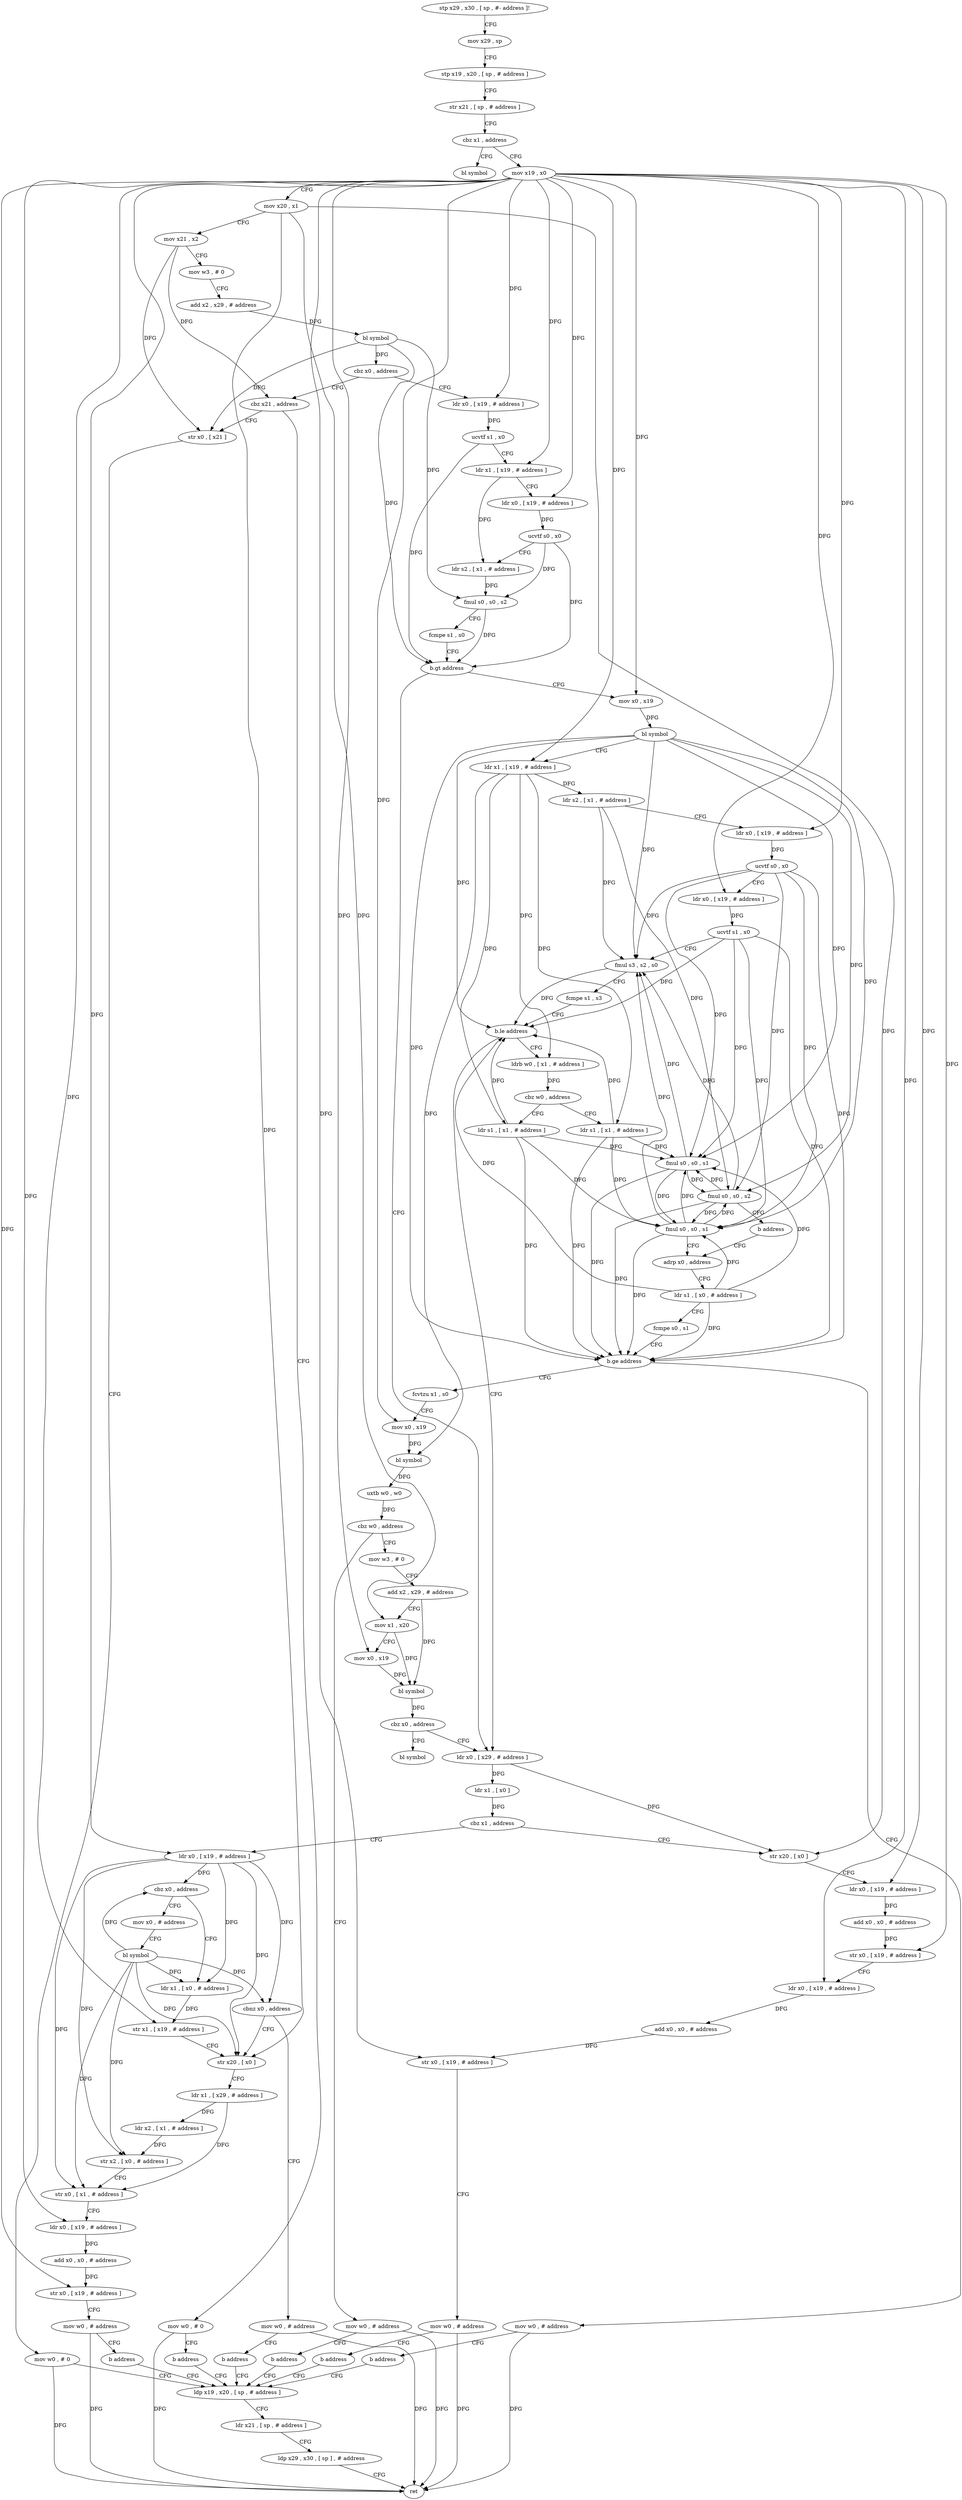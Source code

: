 digraph "func" {
"4283652" [label = "stp x29 , x30 , [ sp , #- address ]!" ]
"4283656" [label = "mov x29 , sp" ]
"4283660" [label = "stp x19 , x20 , [ sp , # address ]" ]
"4283664" [label = "str x21 , [ sp , # address ]" ]
"4283668" [label = "cbz x1 , address" ]
"4283728" [label = "bl symbol" ]
"4283672" [label = "mov x19 , x0" ]
"4283676" [label = "mov x20 , x1" ]
"4283680" [label = "mov x21 , x2" ]
"4283684" [label = "mov w3 , # 0" ]
"4283688" [label = "add x2 , x29 , # address" ]
"4283692" [label = "bl symbol" ]
"4283696" [label = "cbz x0 , address" ]
"4283732" [label = "ldr x0 , [ x19 , # address ]" ]
"4283700" [label = "cbz x21 , address" ]
"4283736" [label = "ucvtf s1 , x0" ]
"4283740" [label = "ldr x1 , [ x19 , # address ]" ]
"4283744" [label = "ldr x0 , [ x19 , # address ]" ]
"4283748" [label = "ucvtf s0 , x0" ]
"4283752" [label = "ldr s2 , [ x1 , # address ]" ]
"4283756" [label = "fmul s0 , s0 , s2" ]
"4283760" [label = "fcmpe s1 , s0" ]
"4283764" [label = "b.gt address" ]
"4283836" [label = "mov x0 , x19" ]
"4283768" [label = "ldr x0 , [ x29 , # address ]" ]
"4284032" [label = "mov w0 , # 0" ]
"4283704" [label = "str x0 , [ x21 ]" ]
"4283840" [label = "bl symbol" ]
"4283844" [label = "ldr x1 , [ x19 , # address ]" ]
"4283848" [label = "ldr s2 , [ x1 , # address ]" ]
"4283852" [label = "ldr x0 , [ x19 , # address ]" ]
"4283856" [label = "ucvtf s0 , x0" ]
"4283860" [label = "ldr x0 , [ x19 , # address ]" ]
"4283864" [label = "ucvtf s1 , x0" ]
"4283868" [label = "fmul s3 , s2 , s0" ]
"4283872" [label = "fcmpe s1 , s3" ]
"4283876" [label = "b.le address" ]
"4283880" [label = "ldrb w0 , [ x1 , # address ]" ]
"4283772" [label = "ldr x1 , [ x0 ]" ]
"4283776" [label = "cbz x1 , address" ]
"4283996" [label = "str x20 , [ x0 ]" ]
"4283780" [label = "ldr x0 , [ x19 , # address ]" ]
"4284036" [label = "b address" ]
"4283712" [label = "ldp x19 , x20 , [ sp , # address ]" ]
"4283708" [label = "mov w0 , # 0" ]
"4283884" [label = "cbz w0 , address" ]
"4283960" [label = "ldr s1 , [ x1 , # address ]" ]
"4283888" [label = "ldr s1 , [ x1 , # address ]" ]
"4284000" [label = "ldr x0 , [ x19 , # address ]" ]
"4284004" [label = "add x0 , x0 , # address" ]
"4284008" [label = "str x0 , [ x19 , # address ]" ]
"4284012" [label = "ldr x0 , [ x19 , # address ]" ]
"4284016" [label = "add x0 , x0 , # address" ]
"4284020" [label = "str x0 , [ x19 , # address ]" ]
"4284024" [label = "mov w0 , # address" ]
"4284028" [label = "b address" ]
"4283784" [label = "cbz x0 , address" ]
"4283976" [label = "mov x0 , # address" ]
"4283788" [label = "ldr x1 , [ x0 , # address ]" ]
"4283716" [label = "ldr x21 , [ sp , # address ]" ]
"4283720" [label = "ldp x29 , x30 , [ sp ] , # address" ]
"4283724" [label = "ret" ]
"4283964" [label = "fmul s0 , s0 , s1" ]
"4283968" [label = "fmul s0 , s0 , s2" ]
"4283972" [label = "b address" ]
"4283896" [label = "adrp x0 , address" ]
"4283892" [label = "fmul s0 , s0 , s1" ]
"4283980" [label = "bl symbol" ]
"4283984" [label = "cbnz x0 , address" ]
"4283796" [label = "str x20 , [ x0 ]" ]
"4283988" [label = "mov w0 , # address" ]
"4283792" [label = "str x1 , [ x19 , # address ]" ]
"4283900" [label = "ldr s1 , [ x0 , # address ]" ]
"4283904" [label = "fcmpe s0 , s1" ]
"4283908" [label = "b.ge address" ]
"4284040" [label = "mov w0 , # address" ]
"4283912" [label = "fcvtzu x1 , s0" ]
"4284044" [label = "b address" ]
"4283916" [label = "mov x0 , x19" ]
"4283920" [label = "bl symbol" ]
"4283924" [label = "uxtb w0 , w0" ]
"4283928" [label = "cbz w0 , address" ]
"4284048" [label = "mov w0 , # address" ]
"4283932" [label = "mov w3 , # 0" ]
"4283800" [label = "ldr x1 , [ x29 , # address ]" ]
"4283804" [label = "ldr x2 , [ x1 , # address ]" ]
"4283808" [label = "str x2 , [ x0 , # address ]" ]
"4283812" [label = "str x0 , [ x1 , # address ]" ]
"4283816" [label = "ldr x0 , [ x19 , # address ]" ]
"4283820" [label = "add x0 , x0 , # address" ]
"4283824" [label = "str x0 , [ x19 , # address ]" ]
"4283828" [label = "mov w0 , # address" ]
"4283832" [label = "b address" ]
"4283992" [label = "b address" ]
"4284052" [label = "b address" ]
"4283936" [label = "add x2 , x29 , # address" ]
"4283940" [label = "mov x1 , x20" ]
"4283944" [label = "mov x0 , x19" ]
"4283948" [label = "bl symbol" ]
"4283952" [label = "cbz x0 , address" ]
"4283956" [label = "bl symbol" ]
"4283652" -> "4283656" [ label = "CFG" ]
"4283656" -> "4283660" [ label = "CFG" ]
"4283660" -> "4283664" [ label = "CFG" ]
"4283664" -> "4283668" [ label = "CFG" ]
"4283668" -> "4283728" [ label = "CFG" ]
"4283668" -> "4283672" [ label = "CFG" ]
"4283672" -> "4283676" [ label = "CFG" ]
"4283672" -> "4283732" [ label = "DFG" ]
"4283672" -> "4283740" [ label = "DFG" ]
"4283672" -> "4283744" [ label = "DFG" ]
"4283672" -> "4283836" [ label = "DFG" ]
"4283672" -> "4283844" [ label = "DFG" ]
"4283672" -> "4283852" [ label = "DFG" ]
"4283672" -> "4283860" [ label = "DFG" ]
"4283672" -> "4284000" [ label = "DFG" ]
"4283672" -> "4284008" [ label = "DFG" ]
"4283672" -> "4284012" [ label = "DFG" ]
"4283672" -> "4284020" [ label = "DFG" ]
"4283672" -> "4283780" [ label = "DFG" ]
"4283672" -> "4283792" [ label = "DFG" ]
"4283672" -> "4283816" [ label = "DFG" ]
"4283672" -> "4283824" [ label = "DFG" ]
"4283672" -> "4283916" [ label = "DFG" ]
"4283672" -> "4283944" [ label = "DFG" ]
"4283676" -> "4283680" [ label = "CFG" ]
"4283676" -> "4283996" [ label = "DFG" ]
"4283676" -> "4283796" [ label = "DFG" ]
"4283676" -> "4283940" [ label = "DFG" ]
"4283680" -> "4283684" [ label = "CFG" ]
"4283680" -> "4283700" [ label = "DFG" ]
"4283680" -> "4283704" [ label = "DFG" ]
"4283684" -> "4283688" [ label = "CFG" ]
"4283688" -> "4283692" [ label = "DFG" ]
"4283692" -> "4283696" [ label = "DFG" ]
"4283692" -> "4283704" [ label = "DFG" ]
"4283692" -> "4283756" [ label = "DFG" ]
"4283692" -> "4283764" [ label = "DFG" ]
"4283696" -> "4283732" [ label = "CFG" ]
"4283696" -> "4283700" [ label = "CFG" ]
"4283732" -> "4283736" [ label = "DFG" ]
"4283700" -> "4284032" [ label = "CFG" ]
"4283700" -> "4283704" [ label = "CFG" ]
"4283736" -> "4283740" [ label = "CFG" ]
"4283736" -> "4283764" [ label = "DFG" ]
"4283740" -> "4283744" [ label = "CFG" ]
"4283740" -> "4283752" [ label = "DFG" ]
"4283744" -> "4283748" [ label = "DFG" ]
"4283748" -> "4283752" [ label = "CFG" ]
"4283748" -> "4283756" [ label = "DFG" ]
"4283748" -> "4283764" [ label = "DFG" ]
"4283752" -> "4283756" [ label = "DFG" ]
"4283756" -> "4283760" [ label = "CFG" ]
"4283756" -> "4283764" [ label = "DFG" ]
"4283760" -> "4283764" [ label = "CFG" ]
"4283764" -> "4283836" [ label = "CFG" ]
"4283764" -> "4283768" [ label = "CFG" ]
"4283836" -> "4283840" [ label = "DFG" ]
"4283768" -> "4283772" [ label = "DFG" ]
"4283768" -> "4283996" [ label = "DFG" ]
"4284032" -> "4284036" [ label = "CFG" ]
"4284032" -> "4283724" [ label = "DFG" ]
"4283704" -> "4283708" [ label = "CFG" ]
"4283840" -> "4283844" [ label = "CFG" ]
"4283840" -> "4283868" [ label = "DFG" ]
"4283840" -> "4283964" [ label = "DFG" ]
"4283840" -> "4283968" [ label = "DFG" ]
"4283840" -> "4283892" [ label = "DFG" ]
"4283840" -> "4283908" [ label = "DFG" ]
"4283840" -> "4283876" [ label = "DFG" ]
"4283844" -> "4283848" [ label = "DFG" ]
"4283844" -> "4283880" [ label = "DFG" ]
"4283844" -> "4283960" [ label = "DFG" ]
"4283844" -> "4283888" [ label = "DFG" ]
"4283844" -> "4283920" [ label = "DFG" ]
"4283848" -> "4283852" [ label = "CFG" ]
"4283848" -> "4283868" [ label = "DFG" ]
"4283848" -> "4283968" [ label = "DFG" ]
"4283852" -> "4283856" [ label = "DFG" ]
"4283856" -> "4283860" [ label = "CFG" ]
"4283856" -> "4283868" [ label = "DFG" ]
"4283856" -> "4283964" [ label = "DFG" ]
"4283856" -> "4283968" [ label = "DFG" ]
"4283856" -> "4283892" [ label = "DFG" ]
"4283856" -> "4283908" [ label = "DFG" ]
"4283860" -> "4283864" [ label = "DFG" ]
"4283864" -> "4283868" [ label = "CFG" ]
"4283864" -> "4283876" [ label = "DFG" ]
"4283864" -> "4283964" [ label = "DFG" ]
"4283864" -> "4283892" [ label = "DFG" ]
"4283864" -> "4283908" [ label = "DFG" ]
"4283868" -> "4283872" [ label = "CFG" ]
"4283868" -> "4283876" [ label = "DFG" ]
"4283872" -> "4283876" [ label = "CFG" ]
"4283876" -> "4283768" [ label = "CFG" ]
"4283876" -> "4283880" [ label = "CFG" ]
"4283880" -> "4283884" [ label = "DFG" ]
"4283772" -> "4283776" [ label = "DFG" ]
"4283776" -> "4283996" [ label = "CFG" ]
"4283776" -> "4283780" [ label = "CFG" ]
"4283996" -> "4284000" [ label = "CFG" ]
"4283780" -> "4283784" [ label = "DFG" ]
"4283780" -> "4283984" [ label = "DFG" ]
"4283780" -> "4283788" [ label = "DFG" ]
"4283780" -> "4283796" [ label = "DFG" ]
"4283780" -> "4283808" [ label = "DFG" ]
"4283780" -> "4283812" [ label = "DFG" ]
"4284036" -> "4283712" [ label = "CFG" ]
"4283712" -> "4283716" [ label = "CFG" ]
"4283708" -> "4283712" [ label = "CFG" ]
"4283708" -> "4283724" [ label = "DFG" ]
"4283884" -> "4283960" [ label = "CFG" ]
"4283884" -> "4283888" [ label = "CFG" ]
"4283960" -> "4283964" [ label = "DFG" ]
"4283960" -> "4283876" [ label = "DFG" ]
"4283960" -> "4283892" [ label = "DFG" ]
"4283960" -> "4283908" [ label = "DFG" ]
"4283888" -> "4283892" [ label = "DFG" ]
"4283888" -> "4283964" [ label = "DFG" ]
"4283888" -> "4283876" [ label = "DFG" ]
"4283888" -> "4283908" [ label = "DFG" ]
"4284000" -> "4284004" [ label = "DFG" ]
"4284004" -> "4284008" [ label = "DFG" ]
"4284008" -> "4284012" [ label = "CFG" ]
"4284012" -> "4284016" [ label = "DFG" ]
"4284016" -> "4284020" [ label = "DFG" ]
"4284020" -> "4284024" [ label = "CFG" ]
"4284024" -> "4284028" [ label = "CFG" ]
"4284024" -> "4283724" [ label = "DFG" ]
"4284028" -> "4283712" [ label = "CFG" ]
"4283784" -> "4283976" [ label = "CFG" ]
"4283784" -> "4283788" [ label = "CFG" ]
"4283976" -> "4283980" [ label = "CFG" ]
"4283788" -> "4283792" [ label = "DFG" ]
"4283716" -> "4283720" [ label = "CFG" ]
"4283720" -> "4283724" [ label = "CFG" ]
"4283964" -> "4283968" [ label = "DFG" ]
"4283964" -> "4283868" [ label = "DFG" ]
"4283964" -> "4283892" [ label = "DFG" ]
"4283964" -> "4283908" [ label = "DFG" ]
"4283968" -> "4283972" [ label = "CFG" ]
"4283968" -> "4283868" [ label = "DFG" ]
"4283968" -> "4283964" [ label = "DFG" ]
"4283968" -> "4283892" [ label = "DFG" ]
"4283968" -> "4283908" [ label = "DFG" ]
"4283972" -> "4283896" [ label = "CFG" ]
"4283896" -> "4283900" [ label = "CFG" ]
"4283892" -> "4283896" [ label = "CFG" ]
"4283892" -> "4283868" [ label = "DFG" ]
"4283892" -> "4283964" [ label = "DFG" ]
"4283892" -> "4283968" [ label = "DFG" ]
"4283892" -> "4283908" [ label = "DFG" ]
"4283980" -> "4283984" [ label = "DFG" ]
"4283980" -> "4283784" [ label = "DFG" ]
"4283980" -> "4283788" [ label = "DFG" ]
"4283980" -> "4283796" [ label = "DFG" ]
"4283980" -> "4283808" [ label = "DFG" ]
"4283980" -> "4283812" [ label = "DFG" ]
"4283984" -> "4283796" [ label = "CFG" ]
"4283984" -> "4283988" [ label = "CFG" ]
"4283796" -> "4283800" [ label = "CFG" ]
"4283988" -> "4283992" [ label = "CFG" ]
"4283988" -> "4283724" [ label = "DFG" ]
"4283792" -> "4283796" [ label = "CFG" ]
"4283900" -> "4283904" [ label = "CFG" ]
"4283900" -> "4283964" [ label = "DFG" ]
"4283900" -> "4283892" [ label = "DFG" ]
"4283900" -> "4283876" [ label = "DFG" ]
"4283900" -> "4283908" [ label = "DFG" ]
"4283904" -> "4283908" [ label = "CFG" ]
"4283908" -> "4284040" [ label = "CFG" ]
"4283908" -> "4283912" [ label = "CFG" ]
"4284040" -> "4284044" [ label = "CFG" ]
"4284040" -> "4283724" [ label = "DFG" ]
"4283912" -> "4283916" [ label = "CFG" ]
"4284044" -> "4283712" [ label = "CFG" ]
"4283916" -> "4283920" [ label = "DFG" ]
"4283920" -> "4283924" [ label = "DFG" ]
"4283924" -> "4283928" [ label = "DFG" ]
"4283928" -> "4284048" [ label = "CFG" ]
"4283928" -> "4283932" [ label = "CFG" ]
"4284048" -> "4284052" [ label = "CFG" ]
"4284048" -> "4283724" [ label = "DFG" ]
"4283932" -> "4283936" [ label = "CFG" ]
"4283800" -> "4283804" [ label = "DFG" ]
"4283800" -> "4283812" [ label = "DFG" ]
"4283804" -> "4283808" [ label = "DFG" ]
"4283808" -> "4283812" [ label = "CFG" ]
"4283812" -> "4283816" [ label = "CFG" ]
"4283816" -> "4283820" [ label = "DFG" ]
"4283820" -> "4283824" [ label = "DFG" ]
"4283824" -> "4283828" [ label = "CFG" ]
"4283828" -> "4283832" [ label = "CFG" ]
"4283828" -> "4283724" [ label = "DFG" ]
"4283832" -> "4283712" [ label = "CFG" ]
"4283992" -> "4283712" [ label = "CFG" ]
"4284052" -> "4283712" [ label = "CFG" ]
"4283936" -> "4283940" [ label = "CFG" ]
"4283936" -> "4283948" [ label = "DFG" ]
"4283940" -> "4283944" [ label = "CFG" ]
"4283940" -> "4283948" [ label = "DFG" ]
"4283944" -> "4283948" [ label = "DFG" ]
"4283948" -> "4283952" [ label = "DFG" ]
"4283952" -> "4283768" [ label = "CFG" ]
"4283952" -> "4283956" [ label = "CFG" ]
}
